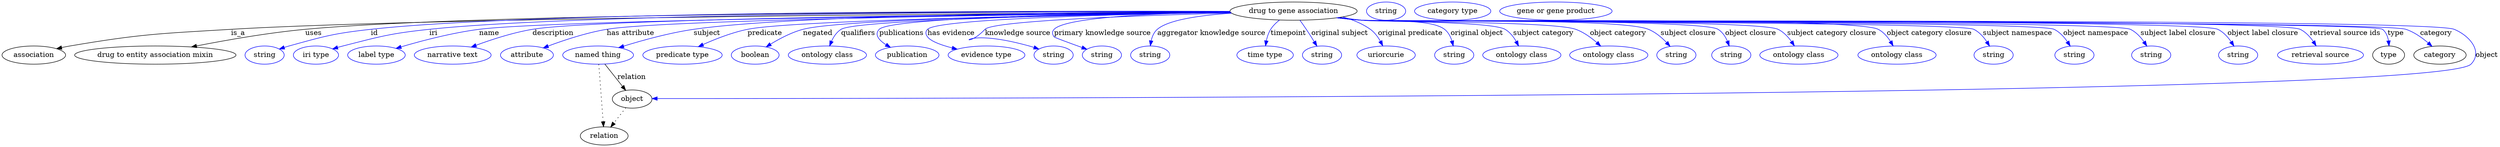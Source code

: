 digraph {
	graph [bb="0,0,4906.4,283"];
	node [label="\N"];
	"drug to gene association"	[height=0.5,
		label="drug to gene association",
		pos="2538.4,265",
		width=3.4664];
	association	[height=0.5,
		pos="62.394,178",
		width=1.7332];
	"drug to gene association" -> association	[label=is_a,
		lp="464.39,221.5",
		pos="e,107.28,190.69 2414.1,263.34 2025.3,261.04 835.81,252.25 450.39,229 309,220.47 273.02,219.88 133.39,196 128.08,195.09 122.58,194.02 \
117.09,192.86"];
	"drug to entity association mixin"	[height=0.5,
		pos="301.39,178",
		width=4.4052];
	"drug to gene association" -> "drug to entity association mixin"	[label=uses,
		lp="612.89,221.5",
		pos="e,372.53,194.14 2413.6,264.2 2042.8,264.39 951.03,262.06 596.39,229 523.54,222.21 441.56,207.75 382.54,196.13"];
	id	[color=blue,
		height=0.5,
		label=string,
		pos="516.39,178",
		width=1.0652];
	"drug to gene association" -> id	[color=blue,
		label=id,
		lp="732.39,221.5",
		pos="e,545.38,189.99 2413.4,264.56 2059.2,265.68 1053.2,265.45 725.39,229 652.8,220.93 634.77,215.57 564.39,196 561.29,195.14 558.09,\
194.17 554.89,193.15",
		style=solid];
	iri	[color=blue,
		height=0.5,
		label="iri type",
		pos="617.39,178",
		width=1.2277];
	"drug to gene association" -> iri	[color=blue,
		label=iri,
		lp="847.39,221.5",
		pos="e,650.3,190.21 2413.5,264.22 2074.8,264.36 1144.4,261.67 839.39,229 763.3,220.85 744.51,215.05 670.39,196 667.02,195.13 663.54,194.17 \
660.05,193.16",
		style=solid];
	name	[color=blue,
		height=0.5,
		label="label type",
		pos="736.39,178",
		width=1.5707];
	"drug to gene association" -> name	[color=blue,
		label=name,
		lp="957.39,221.5",
		pos="e,774.8,191.31 2414.3,262.84 2063.8,259.36 1081.9,248.01 937.39,229 884.2,222 824.74,206.18 784.38,194.19",
		style=solid];
	description	[color=blue,
		height=0.5,
		label="narrative text",
		pos="886.39,178",
		width=2.0943];
	"drug to gene association" -> description	[color=blue,
		label=description,
		lp="1082.9,221.5",
		pos="e,922.53,193.86 2414.1,263.13 2079.4,260.51 1175.6,251.42 1042.4,229 1004.3,222.59 962.73,208.91 932.08,197.48",
		style=solid];
	"has attribute"	[color=blue,
		height=0.5,
		label=attribute,
		pos="1031.4,178",
		width=1.4443];
	"drug to gene association" -> "has attribute"	[color=blue,
		label="has attribute",
		lp="1235.4,221.5",
		pos="e,1063.5,192.18 2414.5,262.78 2103.7,259.44 1307.1,249.02 1188.4,229 1148.3,222.24 1104.3,207.57 1073.2,195.87",
		style=solid];
	subject	[color=blue,
		height=0.5,
		label="named thing",
		pos="1171.4,178",
		width=1.9318];
	"drug to gene association" -> subject	[color=blue,
		label=subject,
		lp="1384.4,221.5",
		pos="e,1211.7,192.68 2413.6,263.95 2153,263.25 1558.8,258.35 1358.4,229 1311.1,222.07 1258.6,207.4 1221.3,195.73",
		style=solid];
	predicate	[color=blue,
		height=0.5,
		label="predicate type",
		pos="1337.4,178",
		width=2.1665];
	"drug to gene association" -> predicate	[color=blue,
		label=predicate,
		lp="1498.4,221.5",
		pos="e,1368.3,194.64 2414.9,262.35 2152.3,258.49 1555.2,247.76 1464.4,229 1434.3,222.78 1402.1,210.01 1377.6,198.94",
		style=solid];
	negated	[color=blue,
		height=0.5,
		label=boolean,
		pos="1480.4,178",
		width=1.2999];
	"drug to gene association" -> negated	[color=blue,
		label=negated,
		lp="1602.4,221.5",
		pos="e,1501.7,194.16 2414.5,262.64 2172.2,259.52 1652.4,250.41 1573.4,229 1550.9,222.91 1527.9,210.58 1510.4,199.68",
		style=solid];
	qualifiers	[color=blue,
		height=0.5,
		label="ontology class",
		pos="1621.4,178",
		width=2.1304];
	"drug to gene association" -> qualifiers	[color=blue,
		label=qualifiers,
		lp="1681.9,221.5",
		pos="e,1625.8,195.99 2414.5,262.35 2177.5,258.76 1680.3,248.89 1648.4,229 1639.8,223.63 1633.7,214.51 1629.6,205.52",
		style=solid];
	publications	[color=blue,
		height=0.5,
		label=publication,
		pos="1778.4,178",
		width=1.7332];
	"drug to gene association" -> publications	[color=blue,
		label=publications,
		lp="1767.4,221.5",
		pos="e,1745.5,193.31 2414.2,263.12 2191.8,260.93 1746.9,253.5 1723.4,229 1713.3,218.5 1722.8,207.57 1736.5,198.61",
		style=solid];
	"has evidence"	[color=blue,
		height=0.5,
		label="evidence type",
		pos="1934.4,178",
		width=2.0943];
	"drug to gene association" -> "has evidence"	[color=blue,
		label="has evidence",
		lp="1864.9,221.5",
		pos="e,1876.7,189.71 2414.9,262.37 2214.5,259.12 1838.6,250.21 1818.4,229 1813.8,224.17 1814.4,219.35 1818.4,214 1824.9,205.25 1845.2,\
197.84 1867,192.13",
		style=solid];
	"knowledge source"	[color=blue,
		height=0.5,
		label=string,
		pos="2066.4,178",
		width=1.0652];
	"drug to gene association" -> "knowledge source"	[color=blue,
		label="knowledge source",
		lp="1995.9,221.5",
		pos="e,2037.4,189.98 2416.1,261.2 2243.6,256.64 1947.8,246.34 1931.4,229 1885.8,180.74 1871.1,237.12 2018.4,196 2021.5,195.13 2024.7,\
194.17 2027.9,193.15",
		style=solid];
	"primary knowledge source"	[color=blue,
		height=0.5,
		label=string,
		pos="2161.4,178",
		width=1.0652];
	"drug to gene association" -> "primary knowledge source"	[color=blue,
		label="primary knowledge source",
		lp="2162.4,221.5",
		pos="e,2131.8,189.56 2413.9,263.32 2282.3,261.27 2090.6,253.97 2067.4,229 2062.9,224.11 2063.6,219.48 2067.4,214 2068.3,212.74 2096.9,\
202.19 2122.3,193",
		style=solid];
	"aggregator knowledge source"	[color=blue,
		height=0.5,
		label=string,
		pos="2256.4,178",
		width=1.0652];
	"drug to gene association" -> "aggregator knowledge source"	[color=blue,
		label="aggregator knowledge source",
		lp="2376.9,221.5",
		pos="e,2256.6,196.37 2416.7,260.94 2356.7,256.96 2292.5,248.16 2270.4,229 2263.8,223.29 2260.2,214.77 2258.3,206.36",
		style=solid];
	timepoint	[color=blue,
		height=0.5,
		label="time type",
		pos="2482.4,178",
		width=1.5346];
	"drug to gene association" -> timepoint	[color=blue,
		label=timepoint,
		lp="2528.4,221.5",
		pos="e,2483.3,196.31 2510.8,247.35 2504.2,242.21 2497.8,236.03 2493.4,229 2489.2,222.28 2486.5,214.16 2484.9,206.44",
		style=solid];
	"original subject"	[color=blue,
		height=0.5,
		label=string,
		pos="2594.4,178",
		width=1.0652];
	"drug to gene association" -> "original subject"	[color=blue,
		label="original subject",
		lp="2629.4,221.5",
		pos="e,2584.3,195.84 2550.8,247.07 2554.9,241.38 2559.4,234.97 2563.4,229 2568.7,221.09 2574.2,212.33 2579.1,204.38",
		style=solid];
	"original predicate"	[color=blue,
		height=0.5,
		label=uriorcurie,
		pos="2720.4,178",
		width=1.5887];
	"drug to gene association" -> "original predicate"	[color=blue,
		label="original predicate",
		lp="2767.9,221.5",
		pos="e,2713.8,196.33 2635.1,253.46 2654.3,248.21 2673.4,240.44 2689.4,229 2697.7,223.06 2704.2,214.14 2709.1,205.48",
		style=solid];
	"original object"	[color=blue,
		height=0.5,
		label=string,
		pos="2854.4,178",
		width=1.0652];
	"drug to gene association" -> "original object"	[color=blue,
		label="original object",
		lp="2898.9,221.5",
		pos="e,2852.5,196.08 2628.1,252.41 2642.9,250.56 2658.1,248.7 2672.4,247 2708.6,242.71 2806.6,251.31 2835.4,229 2842.7,223.36 2847.2,\
214.59 2849.9,205.95",
		style=solid];
	"subject category"	[color=blue,
		height=0.5,
		label="ontology class",
		pos="2987.4,178",
		width=2.1304];
	"drug to gene association" -> "subject category"	[color=blue,
		label="subject category",
		lp="3029.9,221.5",
		pos="e,2981,195.99 2625.9,252.1 2641.4,250.22 2657.3,248.43 2672.4,247 2703.7,244.02 2927.2,244.75 2954.4,229 2963.8,223.52 2971.1,214.12 \
2976.4,204.95",
		style=solid];
	"object category"	[color=blue,
		height=0.5,
		label="ontology class",
		pos="3158.4,178",
		width=2.1304];
	"drug to gene association" -> "object category"	[color=blue,
		label="object category",
		lp="3176.9,221.5",
		pos="e,3142.5,195.8 2624.8,251.96 2640.6,250.07 2657,248.31 2672.4,247 2719,243.05 3049.4,245.02 3093.4,229 3108.8,223.38 3123.6,212.67 \
3135.1,202.6",
		style=solid];
	"subject closure"	[color=blue,
		height=0.5,
		label=string,
		pos="3291.4,178",
		width=1.0652];
	"drug to gene association" -> "subject closure"	[color=blue,
		label="subject closure",
		lp="3314.9,221.5",
		pos="e,3278.9,195.33 2624.4,251.87 2640.3,249.97 2656.8,248.23 2672.4,247 2734.9,242.05 3178.3,252.54 3236.4,229 3250.1,223.44 3262.6,\
212.82 3272.2,202.79",
		style=solid];
	"object closure"	[color=blue,
		height=0.5,
		label=string,
		pos="3399.4,178",
		width=1.0652];
	"drug to gene association" -> "object closure"	[color=blue,
		label="object closure",
		lp="3437.4,221.5",
		pos="e,3395.4,196.02 2624,251.83 2640.1,249.92 2656.7,248.19 2672.4,247 2711.2,244.04 3340.4,249.64 3373.4,229 3381.9,223.67 3387.8,214.56 \
3391.8,205.56",
		style=solid];
	"subject category closure"	[color=blue,
		height=0.5,
		label="ontology class",
		pos="3532.4,178",
		width=2.1304];
	"drug to gene association" -> "subject category closure"	[color=blue,
		label="subject category closure",
		lp="3596.9,221.5",
		pos="e,3523.5,196.26 2623.7,251.83 2639.8,249.91 2656.6,248.17 2672.4,247 2717.8,243.63 3450.5,248.92 3491.4,229 3502.2,223.73 3511.2,\
214.11 3517.9,204.71",
		style=solid];
	"object category closure"	[color=blue,
		height=0.5,
		label="ontology class",
		pos="3725.4,178",
		width=2.1304];
	"drug to gene association" -> "object category closure"	[color=blue,
		label="object category closure",
		lp="3788.9,221.5",
		pos="e,3717.8,196.23 2623.7,251.77 2639.8,249.86 2656.6,248.14 2672.4,247 2728.7,242.94 3638.2,254.85 3688.4,229 3698.6,223.75 3706.7,\
214.27 3712.7,204.96",
		style=solid];
	"subject namespace"	[color=blue,
		height=0.5,
		label=string,
		pos="3915.4,178",
		width=1.0652];
	"drug to gene association" -> "subject namespace"	[color=blue,
		label="subject namespace",
		lp="3962.4,221.5",
		pos="e,3907.4,195.77 2623.3,251.78 2639.6,249.85 2656.5,248.12 2672.4,247 2705.8,244.64 3846.4,243.9 3876.4,229 3887.1,223.67 3895.8,\
213.85 3902.2,204.31",
		style=solid];
	"object namespace"	[color=blue,
		height=0.5,
		label=string,
		pos="4074.4,178",
		width=1.0652];
	"drug to gene association" -> "object namespace"	[color=blue,
		label="object namespace",
		lp="4116.4,221.5",
		pos="e,4066.1,195.79 2623.3,251.76 2639.6,249.83 2656.5,248.11 2672.4,247 2710.1,244.36 4000.4,245.62 4034.4,229 4045.3,223.69 4054.1,\
213.88 4060.7,204.34",
		style=solid];
	"subject label closure"	[color=blue,
		height=0.5,
		label=string,
		pos="4225.4,178",
		width=1.0652];
	"drug to gene association" -> "subject label closure"	[color=blue,
		label="subject label closure",
		lp="4278.4,221.5",
		pos="e,4216.8,195.81 2623.3,251.74 2639.6,249.82 2656.5,248.1 2672.4,247 2714.3,244.1 4146.5,247.19 4184.4,229 4195.4,223.71 4204.4,213.9 \
4211.2,204.36",
		style=solid];
	"object label closure"	[color=blue,
		height=0.5,
		label=string,
		pos="4396.4,178",
		width=1.0652];
	"drug to gene association" -> "object label closure"	[color=blue,
		label="object label closure",
		lp="4444.9,221.5",
		pos="e,4388.1,195.8 2623.3,251.73 2639.6,249.8 2656.5,248.09 2672.4,247 2719.1,243.8 4314.3,249.49 4356.4,229 4367.3,223.71 4376.1,213.89 \
4382.7,204.35",
		style=solid];
	"retrieval source ids"	[color=blue,
		height=0.5,
		label="retrieval source",
		pos="4558.4,178",
		width=2.347];
	"drug to gene association" -> "retrieval source ids"	[color=blue,
		label="retrieval source ids",
		lp="4606.9,221.5",
		pos="e,4549.8,196.3 2623,251.76 2639.3,249.82 2656.4,248.09 2672.4,247 2723.6,243.52 4472.3,251.44 4518.4,229 4529.1,223.79 4537.9,214.17 \
4544.4,204.76",
		style=solid];
	type	[height=0.5,
		pos="4692.4,178",
		width=0.86659];
	"drug to gene association" -> type	[color=blue,
		label=type,
		lp="4706.4,221.5",
		pos="e,4693.2,196.19 2623,251.75 2639.3,249.81 2656.4,248.08 2672.4,247 2700.2,245.12 4658.6,246.37 4680.4,229 4687.2,223.55 4690.6,214.93 \
4692.2,206.37",
		style=solid];
	category	[height=0.5,
		pos="4793.4,178",
		width=1.4263];
	"drug to gene association" -> category	[color=blue,
		label=category,
		lp="4785.9,221.5",
		pos="e,4777.8,195.26 2623,251.74 2639.3,249.8 2656.4,248.08 2672.4,247 2729.3,243.15 4672.3,247.22 4726.4,229 4742.6,223.54 4758.1,212.52 \
4770.1,202.21",
		style=solid];
	object	[height=0.5,
		pos="1238.4,91",
		width=1.0832];
	"drug to gene association" -> object	[color=blue,
		label=object,
		lp="4884.4,178",
		pos="e,1277.6,91.976 2623,251.74 2639.3,249.8 2656.4,248.08 2672.4,247 2732,242.99 4766.5,252.5 4821.4,229 4852.5,215.69 4877.1,184.13 \
4853.4,160 4788,93.321 1716.3,91.853 1287.8,91.973",
		style=solid];
	subject -> object	[label=relation,
		lp="1237.4,134.5",
		pos="e,1225.6,108.18 1184.6,160.21 1194.5,147.71 1208.1,130.45 1219.1,116.43"];
	relation	[height=0.5,
		pos="1183.4,18",
		width=1.2999];
	subject -> relation	[pos="e,1182.1,36.188 1172.7,159.79 1174.8,132.48 1178.8,78.994 1181.3,46.38",
		style=dotted];
	association_type	[color=blue,
		height=0.5,
		label=string,
		pos="2719.4,265",
		width=1.0652];
	association_category	[color=blue,
		height=0.5,
		label="category type",
		pos="2850.4,265",
		width=2.0762];
	object -> relation	[pos="e,1196.2,35.54 1225.9,73.889 1219,64.939 1210.2,53.617 1202.4,43.584",
		style=dotted];
	"drug to gene association_object"	[color=blue,
		height=0.5,
		label="gene or gene product",
		pos="3053.4,265",
		width=3.0692];
}
